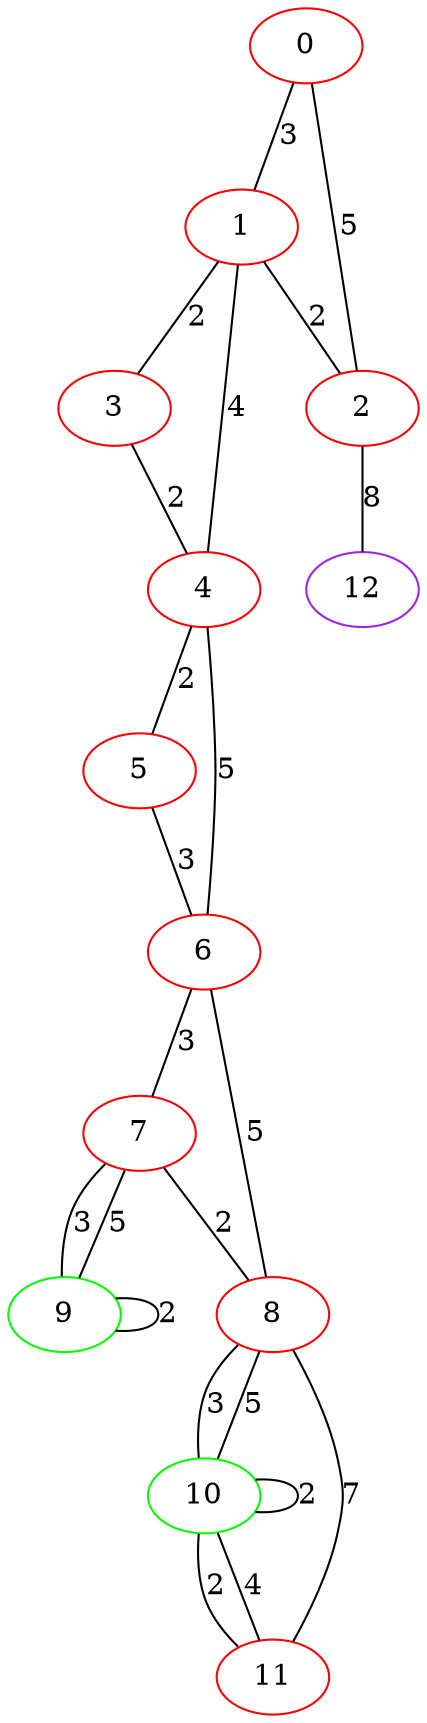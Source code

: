 graph "" {
0 [color=red, weight=1];
1 [color=red, weight=1];
2 [color=red, weight=1];
3 [color=red, weight=1];
4 [color=red, weight=1];
5 [color=red, weight=1];
6 [color=red, weight=1];
7 [color=red, weight=1];
8 [color=red, weight=1];
9 [color=green, weight=2];
10 [color=green, weight=2];
11 [color=red, weight=1];
12 [color=purple, weight=4];
0 -- 1  [key=0, label=3];
0 -- 2  [key=0, label=5];
1 -- 2  [key=0, label=2];
1 -- 3  [key=0, label=2];
1 -- 4  [key=0, label=4];
2 -- 12  [key=0, label=8];
3 -- 4  [key=0, label=2];
4 -- 5  [key=0, label=2];
4 -- 6  [key=0, label=5];
5 -- 6  [key=0, label=3];
6 -- 8  [key=0, label=5];
6 -- 7  [key=0, label=3];
7 -- 8  [key=0, label=2];
7 -- 9  [key=0, label=3];
7 -- 9  [key=1, label=5];
8 -- 10  [key=0, label=3];
8 -- 10  [key=1, label=5];
8 -- 11  [key=0, label=7];
9 -- 9  [key=0, label=2];
10 -- 10  [key=0, label=2];
10 -- 11  [key=0, label=4];
10 -- 11  [key=1, label=2];
}
